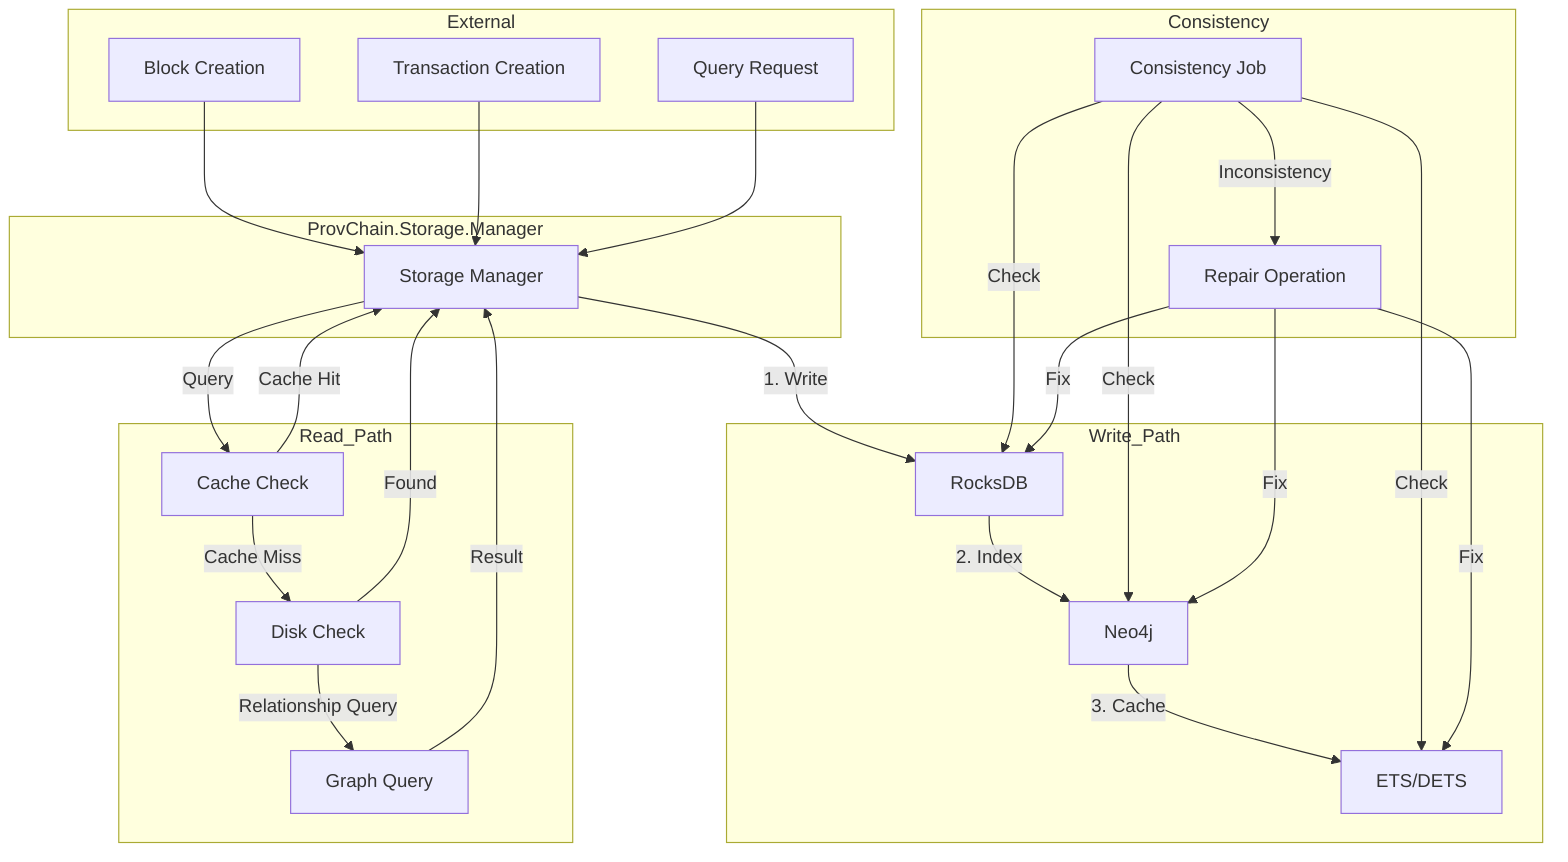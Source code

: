 flowchart TD
    subgraph External
        B[Block Creation]
        T[Transaction Creation]
        Q[Query Request]
    end
    
    subgraph ProvChain.Storage.Manager
        SM[Storage Manager]
    end
    
    subgraph Write_Path
        ETS[ETS/DETS]
        ROCKS[RocksDB]
        NEO[Neo4j]
    end
    
    subgraph Read_Path
        CACHE[Cache Check]
        DISK[Disk Check]
        GRAPH[Graph Query]
    end
    
    subgraph Consistency
        CONS[Consistency Job]
        REPAIR[Repair Operation]
    end
    
    B --> SM
    T --> SM
    Q --> SM
    
    %% Write Flow
    SM -->|"1. Write"| ROCKS
    ROCKS -->|"2. Index"| NEO
    NEO -->|"3. Cache"| ETS
    
    %% Read Flow
    SM -->|"Query"| CACHE
    CACHE -->|"Cache Miss"| DISK
    DISK -->|"Relationship Query"| GRAPH
    CACHE -->|"Cache Hit"| SM
    DISK -->|"Found"| SM
    GRAPH -->|"Result"| SM
    
    %% Consistency Flow
    CONS -->|"Check"| ETS
    CONS -->|"Check"| ROCKS
    CONS -->|"Check"| NEO
    CONS -->|"Inconsistency"| REPAIR
    REPAIR -->|"Fix"| ETS
    REPAIR -->|"Fix"| ROCKS
    REPAIR -->|"Fix"| NEO